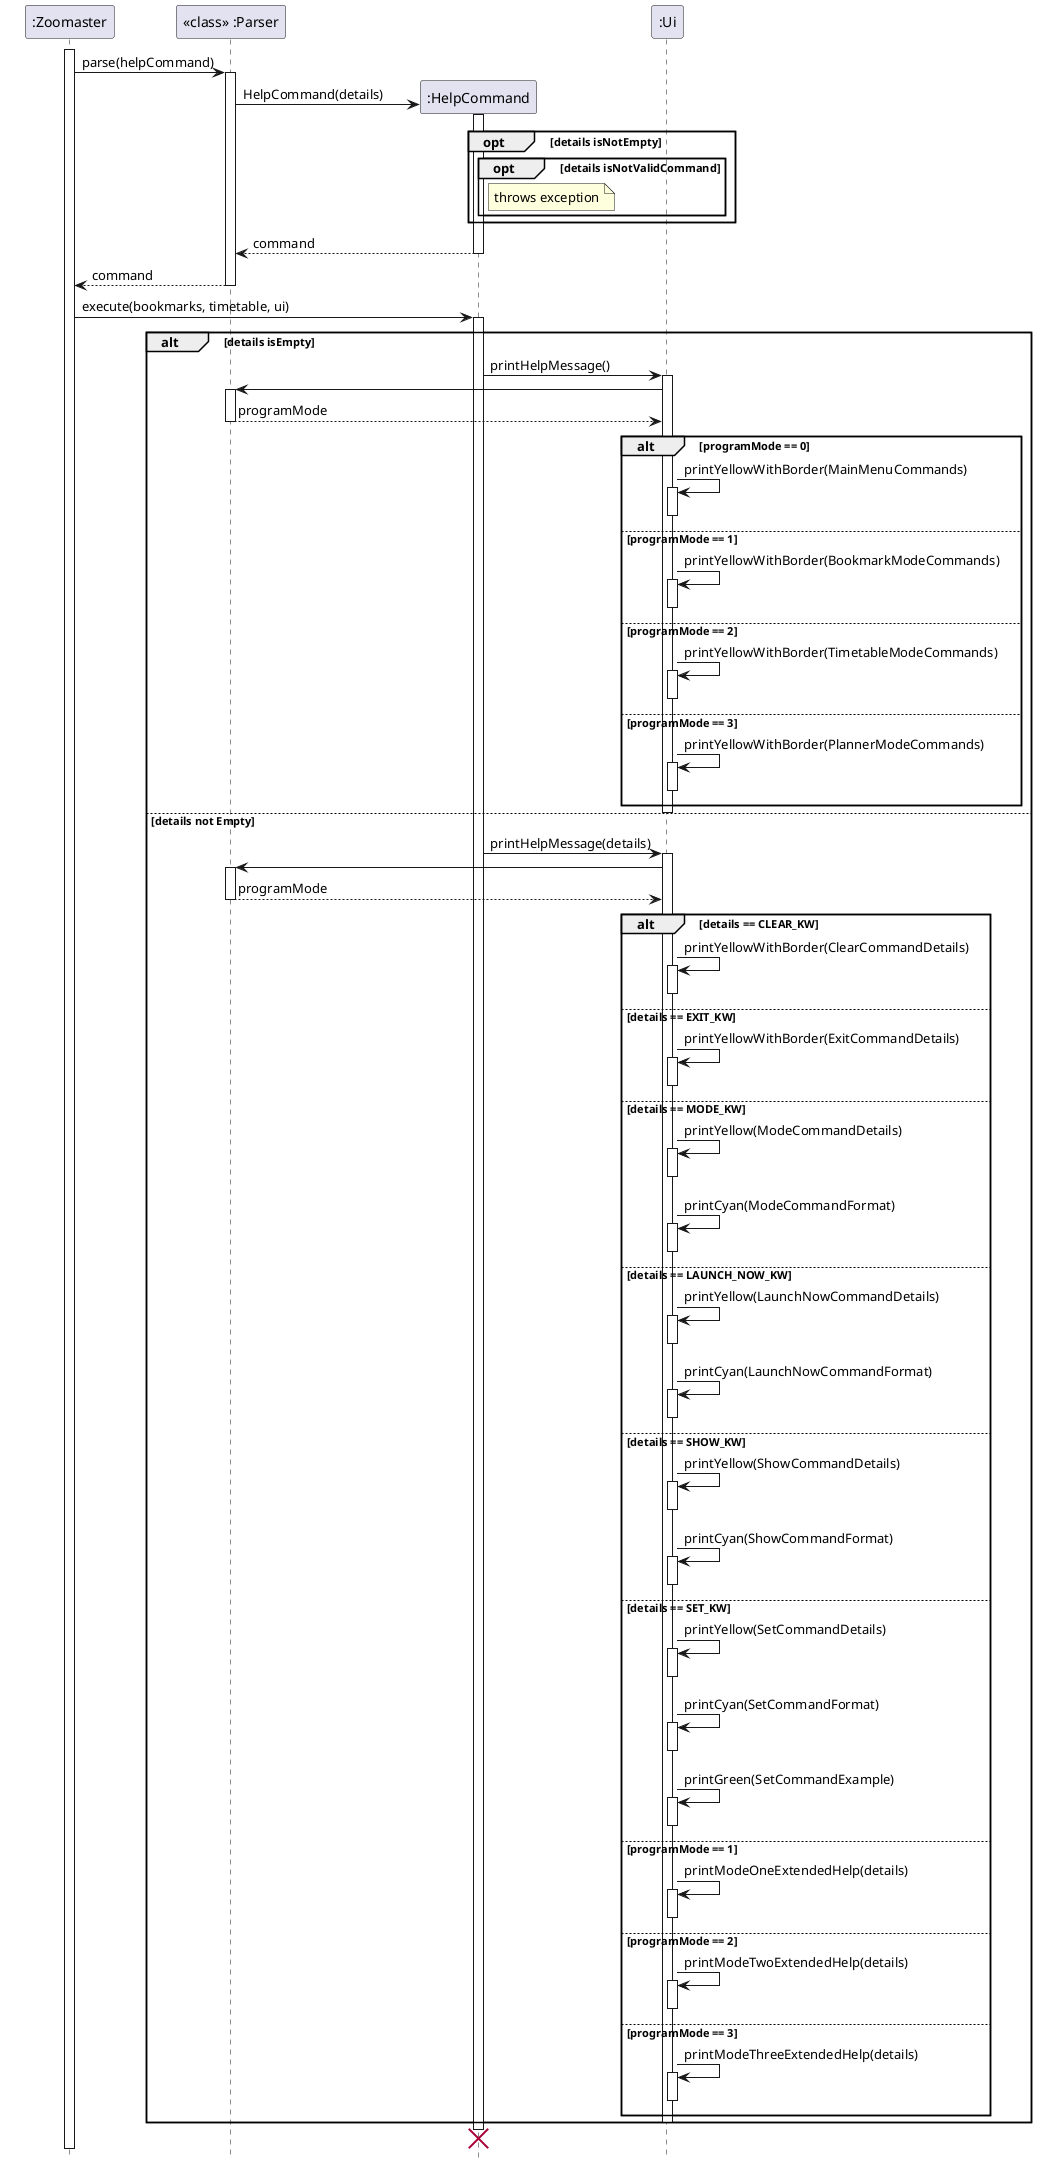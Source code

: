 @startuml
hide footbox
skinparam ParticipantPadding 20
participant ":Zoomaster" as Zoomaster
participant "<<class>> :Parser" as Parser

participant ":HelpCommand" as HelpCommand
participant ":Ui" as Ui
activate Zoomaster
Zoomaster-> Parser : parse(helpCommand)
activate Parser



create HelpCommand
Parser-> HelpCommand : HelpCommand(details)
activate HelpCommand

opt details isNotEmpty
opt details isNotValidCommand
note right of HelpCommand : throws exception
end opt
end opt

HelpCommand--> Parser : command
deactivate HelpCommand
Parser--> Zoomaster : command
deactivate Parser

Zoomaster-> HelpCommand : execute(bookmarks, timetable, ui)
activate HelpCommand

alt details isEmpty

    HelpCommand -> Ui : printHelpMessage()
    activate Ui
    Ui -> Parser :
    activate Parser
    Parser --> Ui : programMode
    deactivate Parser

    alt programMode == 0
    Ui -> Ui : printYellowWithBorder(MainMenuCommands)
        activate Ui
        deactivate Ui

    else programMode == 1
    Ui -> Ui : printYellowWithBorder(BookmarkModeCommands)
            activate Ui
            deactivate Ui

    else programMode == 2
    Ui -> Ui : printYellowWithBorder(TimetableModeCommands)
            activate Ui
            deactivate Ui

    else programMode == 3
    Ui -> Ui : printYellowWithBorder(PlannerModeCommands)
            activate Ui
            deactivate Ui

    end alt
    deactivate Ui



else details not Empty

    HelpCommand -> Ui : printHelpMessage(details)
    activate Ui
    Ui -> Parser :
    activate Parser
    Parser --> Ui : programMode
    deactivate Parser



    alt details == CLEAR_KW
    Ui -> Ui : printYellowWithBorder(ClearCommandDetails)
        activate Ui
        deactivate Ui

    else details == EXIT_KW
    Ui -> Ui : printYellowWithBorder(ExitCommandDetails)
        activate Ui
        deactivate Ui

    else details == MODE_KW
    Ui -> Ui : printYellow(ModeCommandDetails)
        activate Ui
        deactivate Ui
    Ui -> Ui : printCyan(ModeCommandFormat)
        activate Ui
        deactivate Ui

    else details == LAUNCH_NOW_KW
    Ui -> Ui : printYellow(LaunchNowCommandDetails)
        activate Ui
        deactivate Ui
    Ui -> Ui : printCyan(LaunchNowCommandFormat)
        activate Ui
        deactivate Ui

    else details == SHOW_KW
    Ui -> Ui : printYellow(ShowCommandDetails)
        activate Ui
        deactivate Ui
    Ui -> Ui : printCyan(ShowCommandFormat)
        activate Ui
        deactivate Ui

    else details == SET_KW
    Ui -> Ui : printYellow(SetCommandDetails)
        activate Ui
        deactivate Ui
    Ui -> Ui : printCyan(SetCommandFormat)
        activate Ui
        deactivate Ui
    Ui -> Ui : printGreen(SetCommandExample)
        activate Ui
        deactivate Ui

    else programMode == 1
    Ui -> Ui : printModeOneExtendedHelp(details)
            activate Ui
            deactivate Ui

    else programMode == 2
    Ui -> Ui : printModeTwoExtendedHelp(details)
            activate Ui
            deactivate Ui

    else programMode == 3
    Ui -> Ui : printModeThreeExtendedHelp(details)
            activate Ui
            deactivate Ui

    end alt
    deactivate Ui

end alt



destroy HelpCommand

@enduml